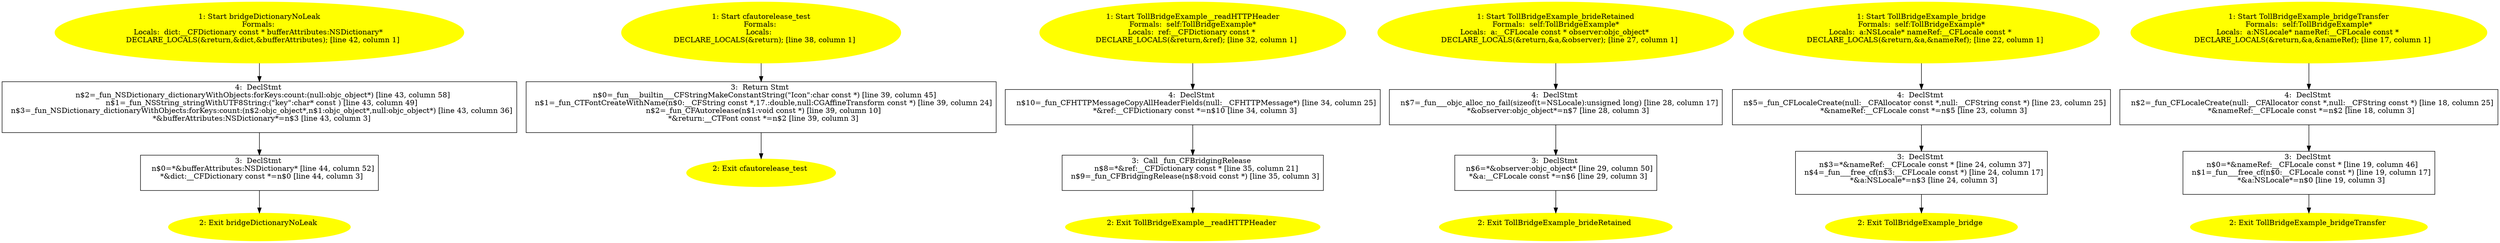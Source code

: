 /* @generated */
digraph cfg {
"bridgeDictionaryNoLeak.a9b55a0c8751bf95138aeb6870d0dec1_1" [label="1: Start bridgeDictionaryNoLeak\nFormals: \nLocals:  dict:__CFDictionary const * bufferAttributes:NSDictionary* \n   DECLARE_LOCALS(&return,&dict,&bufferAttributes); [line 42, column 1]\n " color=yellow style=filled]
	

	 "bridgeDictionaryNoLeak.a9b55a0c8751bf95138aeb6870d0dec1_1" -> "bridgeDictionaryNoLeak.a9b55a0c8751bf95138aeb6870d0dec1_4" ;
"bridgeDictionaryNoLeak.a9b55a0c8751bf95138aeb6870d0dec1_2" [label="2: Exit bridgeDictionaryNoLeak \n  " color=yellow style=filled]
	

"bridgeDictionaryNoLeak.a9b55a0c8751bf95138aeb6870d0dec1_3" [label="3:  DeclStmt \n   n$0=*&bufferAttributes:NSDictionary* [line 44, column 52]\n  *&dict:__CFDictionary const *=n$0 [line 44, column 3]\n " shape="box"]
	

	 "bridgeDictionaryNoLeak.a9b55a0c8751bf95138aeb6870d0dec1_3" -> "bridgeDictionaryNoLeak.a9b55a0c8751bf95138aeb6870d0dec1_2" ;
"bridgeDictionaryNoLeak.a9b55a0c8751bf95138aeb6870d0dec1_4" [label="4:  DeclStmt \n   n$2=_fun_NSDictionary_dictionaryWithObjects:forKeys:count:(null:objc_object*) [line 43, column 58]\n  n$1=_fun_NSString_stringWithUTF8String:(\"key\":char* const ) [line 43, column 49]\n  n$3=_fun_NSDictionary_dictionaryWithObjects:forKeys:count:(n$2:objc_object*,n$1:objc_object*,null:objc_object*) [line 43, column 36]\n  *&bufferAttributes:NSDictionary*=n$3 [line 43, column 3]\n " shape="box"]
	

	 "bridgeDictionaryNoLeak.a9b55a0c8751bf95138aeb6870d0dec1_4" -> "bridgeDictionaryNoLeak.a9b55a0c8751bf95138aeb6870d0dec1_3" ;
"cfautorelease_test.2ccea2233b65cd3828a2d5e2571ad69b_1" [label="1: Start cfautorelease_test\nFormals: \nLocals:  \n   DECLARE_LOCALS(&return); [line 38, column 1]\n " color=yellow style=filled]
	

	 "cfautorelease_test.2ccea2233b65cd3828a2d5e2571ad69b_1" -> "cfautorelease_test.2ccea2233b65cd3828a2d5e2571ad69b_3" ;
"cfautorelease_test.2ccea2233b65cd3828a2d5e2571ad69b_2" [label="2: Exit cfautorelease_test \n  " color=yellow style=filled]
	

"cfautorelease_test.2ccea2233b65cd3828a2d5e2571ad69b_3" [label="3:  Return Stmt \n   n$0=_fun___builtin___CFStringMakeConstantString(\"Icon\":char const *) [line 39, column 45]\n  n$1=_fun_CTFontCreateWithName(n$0:__CFString const *,17.:double,null:CGAffineTransform const *) [line 39, column 24]\n  n$2=_fun_CFAutorelease(n$1:void const *) [line 39, column 10]\n  *&return:__CTFont const *=n$2 [line 39, column 3]\n " shape="box"]
	

	 "cfautorelease_test.2ccea2233b65cd3828a2d5e2571ad69b_3" -> "cfautorelease_test.2ccea2233b65cd3828a2d5e2571ad69b_2" ;
"_readHTTPHeader#TollBridgeExample#instance.3d37ce88cf13750e89ba404865a70554_1" [label="1: Start TollBridgeExample__readHTTPHeader\nFormals:  self:TollBridgeExample*\nLocals:  ref:__CFDictionary const * \n   DECLARE_LOCALS(&return,&ref); [line 32, column 1]\n " color=yellow style=filled]
	

	 "_readHTTPHeader#TollBridgeExample#instance.3d37ce88cf13750e89ba404865a70554_1" -> "_readHTTPHeader#TollBridgeExample#instance.3d37ce88cf13750e89ba404865a70554_4" ;
"_readHTTPHeader#TollBridgeExample#instance.3d37ce88cf13750e89ba404865a70554_2" [label="2: Exit TollBridgeExample__readHTTPHeader \n  " color=yellow style=filled]
	

"_readHTTPHeader#TollBridgeExample#instance.3d37ce88cf13750e89ba404865a70554_3" [label="3:  Call _fun_CFBridgingRelease \n   n$8=*&ref:__CFDictionary const * [line 35, column 21]\n  n$9=_fun_CFBridgingRelease(n$8:void const *) [line 35, column 3]\n " shape="box"]
	

	 "_readHTTPHeader#TollBridgeExample#instance.3d37ce88cf13750e89ba404865a70554_3" -> "_readHTTPHeader#TollBridgeExample#instance.3d37ce88cf13750e89ba404865a70554_2" ;
"_readHTTPHeader#TollBridgeExample#instance.3d37ce88cf13750e89ba404865a70554_4" [label="4:  DeclStmt \n   n$10=_fun_CFHTTPMessageCopyAllHeaderFields(null:__CFHTTPMessage*) [line 34, column 25]\n  *&ref:__CFDictionary const *=n$10 [line 34, column 3]\n " shape="box"]
	

	 "_readHTTPHeader#TollBridgeExample#instance.3d37ce88cf13750e89ba404865a70554_4" -> "_readHTTPHeader#TollBridgeExample#instance.3d37ce88cf13750e89ba404865a70554_3" ;
"brideRetained#TollBridgeExample#instance.de039e838ea3246eff789fdc0d11405c_1" [label="1: Start TollBridgeExample_brideRetained\nFormals:  self:TollBridgeExample*\nLocals:  a:__CFLocale const * observer:objc_object* \n   DECLARE_LOCALS(&return,&a,&observer); [line 27, column 1]\n " color=yellow style=filled]
	

	 "brideRetained#TollBridgeExample#instance.de039e838ea3246eff789fdc0d11405c_1" -> "brideRetained#TollBridgeExample#instance.de039e838ea3246eff789fdc0d11405c_4" ;
"brideRetained#TollBridgeExample#instance.de039e838ea3246eff789fdc0d11405c_2" [label="2: Exit TollBridgeExample_brideRetained \n  " color=yellow style=filled]
	

"brideRetained#TollBridgeExample#instance.de039e838ea3246eff789fdc0d11405c_3" [label="3:  DeclStmt \n   n$6=*&observer:objc_object* [line 29, column 50]\n  *&a:__CFLocale const *=n$6 [line 29, column 3]\n " shape="box"]
	

	 "brideRetained#TollBridgeExample#instance.de039e838ea3246eff789fdc0d11405c_3" -> "brideRetained#TollBridgeExample#instance.de039e838ea3246eff789fdc0d11405c_2" ;
"brideRetained#TollBridgeExample#instance.de039e838ea3246eff789fdc0d11405c_4" [label="4:  DeclStmt \n   n$7=_fun___objc_alloc_no_fail(sizeof(t=NSLocale):unsigned long) [line 28, column 17]\n  *&observer:objc_object*=n$7 [line 28, column 3]\n " shape="box"]
	

	 "brideRetained#TollBridgeExample#instance.de039e838ea3246eff789fdc0d11405c_4" -> "brideRetained#TollBridgeExample#instance.de039e838ea3246eff789fdc0d11405c_3" ;
"bridge#TollBridgeExample#instance.fadd5a014118113c960fa1a6e3ff27ba_1" [label="1: Start TollBridgeExample_bridge\nFormals:  self:TollBridgeExample*\nLocals:  a:NSLocale* nameRef:__CFLocale const * \n   DECLARE_LOCALS(&return,&a,&nameRef); [line 22, column 1]\n " color=yellow style=filled]
	

	 "bridge#TollBridgeExample#instance.fadd5a014118113c960fa1a6e3ff27ba_1" -> "bridge#TollBridgeExample#instance.fadd5a014118113c960fa1a6e3ff27ba_4" ;
"bridge#TollBridgeExample#instance.fadd5a014118113c960fa1a6e3ff27ba_2" [label="2: Exit TollBridgeExample_bridge \n  " color=yellow style=filled]
	

"bridge#TollBridgeExample#instance.fadd5a014118113c960fa1a6e3ff27ba_3" [label="3:  DeclStmt \n   n$3=*&nameRef:__CFLocale const * [line 24, column 37]\n  n$4=_fun___free_cf(n$3:__CFLocale const *) [line 24, column 17]\n  *&a:NSLocale*=n$3 [line 24, column 3]\n " shape="box"]
	

	 "bridge#TollBridgeExample#instance.fadd5a014118113c960fa1a6e3ff27ba_3" -> "bridge#TollBridgeExample#instance.fadd5a014118113c960fa1a6e3ff27ba_2" ;
"bridge#TollBridgeExample#instance.fadd5a014118113c960fa1a6e3ff27ba_4" [label="4:  DeclStmt \n   n$5=_fun_CFLocaleCreate(null:__CFAllocator const *,null:__CFString const *) [line 23, column 25]\n  *&nameRef:__CFLocale const *=n$5 [line 23, column 3]\n " shape="box"]
	

	 "bridge#TollBridgeExample#instance.fadd5a014118113c960fa1a6e3ff27ba_4" -> "bridge#TollBridgeExample#instance.fadd5a014118113c960fa1a6e3ff27ba_3" ;
"bridgeTransfer#TollBridgeExample#instance.d0065913beb197e891ef0d8a0bb81b38_1" [label="1: Start TollBridgeExample_bridgeTransfer\nFormals:  self:TollBridgeExample*\nLocals:  a:NSLocale* nameRef:__CFLocale const * \n   DECLARE_LOCALS(&return,&a,&nameRef); [line 17, column 1]\n " color=yellow style=filled]
	

	 "bridgeTransfer#TollBridgeExample#instance.d0065913beb197e891ef0d8a0bb81b38_1" -> "bridgeTransfer#TollBridgeExample#instance.d0065913beb197e891ef0d8a0bb81b38_4" ;
"bridgeTransfer#TollBridgeExample#instance.d0065913beb197e891ef0d8a0bb81b38_2" [label="2: Exit TollBridgeExample_bridgeTransfer \n  " color=yellow style=filled]
	

"bridgeTransfer#TollBridgeExample#instance.d0065913beb197e891ef0d8a0bb81b38_3" [label="3:  DeclStmt \n   n$0=*&nameRef:__CFLocale const * [line 19, column 46]\n  n$1=_fun___free_cf(n$0:__CFLocale const *) [line 19, column 17]\n  *&a:NSLocale*=n$0 [line 19, column 3]\n " shape="box"]
	

	 "bridgeTransfer#TollBridgeExample#instance.d0065913beb197e891ef0d8a0bb81b38_3" -> "bridgeTransfer#TollBridgeExample#instance.d0065913beb197e891ef0d8a0bb81b38_2" ;
"bridgeTransfer#TollBridgeExample#instance.d0065913beb197e891ef0d8a0bb81b38_4" [label="4:  DeclStmt \n   n$2=_fun_CFLocaleCreate(null:__CFAllocator const *,null:__CFString const *) [line 18, column 25]\n  *&nameRef:__CFLocale const *=n$2 [line 18, column 3]\n " shape="box"]
	

	 "bridgeTransfer#TollBridgeExample#instance.d0065913beb197e891ef0d8a0bb81b38_4" -> "bridgeTransfer#TollBridgeExample#instance.d0065913beb197e891ef0d8a0bb81b38_3" ;
}
